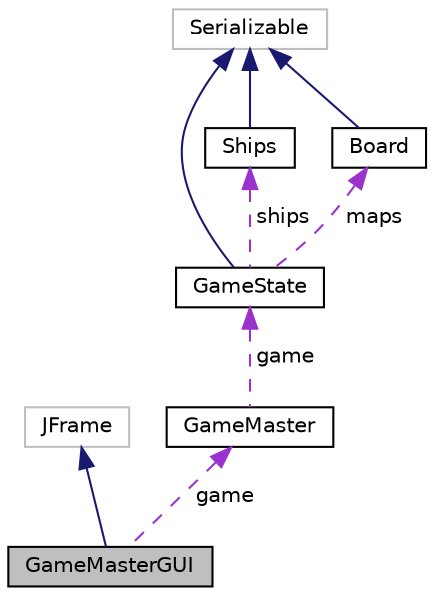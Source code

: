 digraph "GameMasterGUI"
{
 // LATEX_PDF_SIZE
  edge [fontname="Helvetica",fontsize="10",labelfontname="Helvetica",labelfontsize="10"];
  node [fontname="Helvetica",fontsize="10",shape=record];
  Node1 [label="GameMasterGUI",height=0.2,width=0.4,color="black", fillcolor="grey75", style="filled", fontcolor="black",tooltip=" "];
  Node2 -> Node1 [dir="back",color="midnightblue",fontsize="10",style="solid",fontname="Helvetica"];
  Node2 [label="JFrame",height=0.2,width=0.4,color="grey75", fillcolor="white", style="filled",tooltip=" "];
  Node3 -> Node1 [dir="back",color="darkorchid3",fontsize="10",style="dashed",label=" game" ,fontname="Helvetica"];
  Node3 [label="GameMaster",height=0.2,width=0.4,color="black", fillcolor="white", style="filled",URL="$classGameMaster.html",tooltip=" "];
  Node4 -> Node3 [dir="back",color="darkorchid3",fontsize="10",style="dashed",label=" game" ,fontname="Helvetica"];
  Node4 [label="GameState",height=0.2,width=0.4,color="black", fillcolor="white", style="filled",URL="$classGameState.html",tooltip=" "];
  Node5 -> Node4 [dir="back",color="midnightblue",fontsize="10",style="solid",fontname="Helvetica"];
  Node5 [label="Serializable",height=0.2,width=0.4,color="grey75", fillcolor="white", style="filled",tooltip=" "];
  Node6 -> Node4 [dir="back",color="darkorchid3",fontsize="10",style="dashed",label=" ships" ,fontname="Helvetica"];
  Node6 [label="Ships",height=0.2,width=0.4,color="black", fillcolor="white", style="filled",URL="$classShips.html",tooltip=" "];
  Node5 -> Node6 [dir="back",color="midnightblue",fontsize="10",style="solid",fontname="Helvetica"];
  Node7 -> Node4 [dir="back",color="darkorchid3",fontsize="10",style="dashed",label=" maps" ,fontname="Helvetica"];
  Node7 [label="Board",height=0.2,width=0.4,color="black", fillcolor="white", style="filled",URL="$classBoard.html",tooltip=" "];
  Node5 -> Node7 [dir="back",color="midnightblue",fontsize="10",style="solid",fontname="Helvetica"];
}
